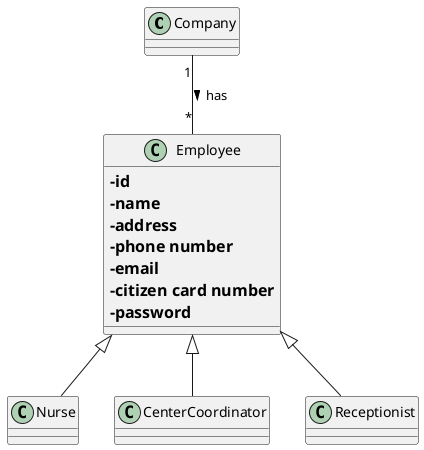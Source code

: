 @startuml

class Company

class Employee {
==-id
==-name
==-address
==-phone number
==-email
==-citizen card number
==-password
}

class Nurse

class CenterCoordinator

Company "1" -d- "*" Employee : has >

Employee <|-d- Nurse
Employee <|-d- Receptionist
Employee <|-d- CenterCoordinator

@enduml